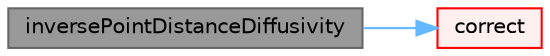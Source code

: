 digraph "inversePointDistanceDiffusivity"
{
 // LATEX_PDF_SIZE
  bgcolor="transparent";
  edge [fontname=Helvetica,fontsize=10,labelfontname=Helvetica,labelfontsize=10];
  node [fontname=Helvetica,fontsize=10,shape=box,height=0.2,width=0.4];
  rankdir="LR";
  Node1 [id="Node000001",label="inversePointDistanceDiffusivity",height=0.2,width=0.4,color="gray40", fillcolor="grey60", style="filled", fontcolor="black",tooltip=" "];
  Node1 -> Node2 [id="edge1_Node000001_Node000002",color="steelblue1",style="solid",tooltip=" "];
  Node2 [id="Node000002",label="correct",height=0.2,width=0.4,color="red", fillcolor="#FFF0F0", style="filled",URL="$classFoam_1_1inversePointDistanceDiffusivity.html#a3ae44b28050c3aa494c1d8e18cf618c1",tooltip=" "];
}

